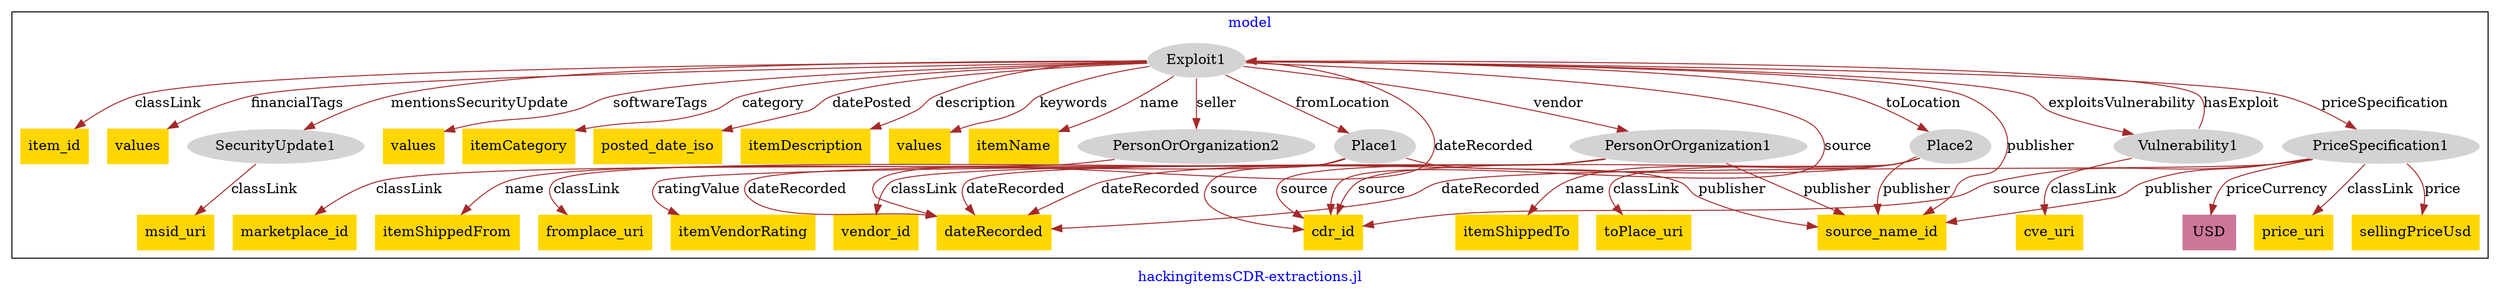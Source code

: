 digraph n0 {
fontcolor="blue"
remincross="true"
label="hackingitemsCDR-extractions.jl"
subgraph cluster {
label="model"
n2[style="filled",color="white",fillcolor="lightgray",label="Exploit1"];
n3[shape="plaintext",style="filled",fillcolor="gold",label="item_id"];
n4[shape="plaintext",style="filled",fillcolor="gold",label="values"];
n5[style="filled",color="white",fillcolor="lightgray",label="SecurityUpdate1"];
n6[shape="plaintext",style="filled",fillcolor="gold",label="values"];
n7[shape="plaintext",style="filled",fillcolor="gold",label="itemCategory"];
n8[shape="plaintext",style="filled",fillcolor="gold",label="posted_date_iso"];
n9[shape="plaintext",style="filled",fillcolor="gold",label="itemDescription"];
n10[shape="plaintext",style="filled",fillcolor="gold",label="values"];
n11[shape="plaintext",style="filled",fillcolor="gold",label="itemName"];
n12[style="filled",color="white",fillcolor="lightgray",label="PersonOrOrganization1"];
n13[shape="plaintext",style="filled",fillcolor="gold",label="vendor_id"];
n14[shape="plaintext",style="filled",fillcolor="gold",label="dateRecorded"];
n15[shape="plaintext",style="filled",fillcolor="gold",label="itemVendorRating"];
n16[style="filled",color="white",fillcolor="lightgray",label="PersonOrOrganization2"];
n17[shape="plaintext",style="filled",fillcolor="gold",label="marketplace_id"];
n18[shape="plaintext",style="filled",fillcolor="gold",label="msid_uri"];
n19[style="filled",color="white",fillcolor="lightgray",label="Vulnerability1"];
n20[shape="plaintext",style="filled",fillcolor="gold",label="cve_uri"];
n21[style="filled",color="white",fillcolor="lightgray",label="Place1"];
n22[shape="plaintext",style="filled",fillcolor="gold",label="fromplace_uri"];
n23[shape="plaintext",style="filled",fillcolor="gold",label="itemShippedFrom"];
n24[style="filled",color="white",fillcolor="lightgray",label="Place2"];
n25[shape="plaintext",style="filled",fillcolor="gold",label="toPlace_uri"];
n26[shape="plaintext",style="filled",fillcolor="gold",label="itemShippedTo"];
n27[style="filled",color="white",fillcolor="lightgray",label="PriceSpecification1"];
n28[shape="plaintext",style="filled",fillcolor="gold",label="price_uri"];
n29[shape="plaintext",style="filled",fillcolor="gold",label="sellingPriceUsd"];
n30[shape="plaintext",style="filled",fillcolor="#CC7799",label="USD"];
n31[shape="plaintext",style="filled",fillcolor="gold",label="cdr_id"];
n32[shape="plaintext",style="filled",fillcolor="gold",label="source_name_id"];
}
n2 -> n3[color="brown",fontcolor="black",label="classLink"]
n2 -> n4[color="brown",fontcolor="black",label="financialTags"]
n2 -> n5[color="brown",fontcolor="black",label="mentionsSecurityUpdate"]
n2 -> n6[color="brown",fontcolor="black",label="softwareTags"]
n2 -> n7[color="brown",fontcolor="black",label="category"]
n2 -> n8[color="brown",fontcolor="black",label="datePosted"]
n2 -> n9[color="brown",fontcolor="black",label="description"]
n2 -> n10[color="brown",fontcolor="black",label="keywords"]
n2 -> n11[color="brown",fontcolor="black",label="name"]
n12 -> n13[color="brown",fontcolor="black",label="classLink"]
n12 -> n14[color="brown",fontcolor="black",label="dateRecorded"]
n12 -> n15[color="brown",fontcolor="black",label="ratingValue"]
n16 -> n17[color="brown",fontcolor="black",label="classLink"]
n5 -> n18[color="brown",fontcolor="black",label="classLink"]
n19 -> n20[color="brown",fontcolor="black",label="classLink"]
n21 -> n22[color="brown",fontcolor="black",label="classLink"]
n21 -> n14[color="brown",fontcolor="black",label="dateRecorded"]
n21 -> n23[color="brown",fontcolor="black",label="name"]
n24 -> n25[color="brown",fontcolor="black",label="classLink"]
n24 -> n14[color="brown",fontcolor="black",label="dateRecorded"]
n24 -> n26[color="brown",fontcolor="black",label="name"]
n27 -> n28[color="brown",fontcolor="black",label="classLink"]
n27 -> n14[color="brown",fontcolor="black",label="dateRecorded"]
n27 -> n29[color="brown",fontcolor="black",label="price"]
n27 -> n30[color="brown",fontcolor="black",label="priceCurrency"]
n2 -> n27[color="brown",fontcolor="black",label="priceSpecification"]
n2 -> n24[color="brown",fontcolor="black",label="toLocation"]
n2 -> n14[color="brown",fontcolor="black",label="dateRecorded"]
n12 -> n31[color="brown",fontcolor="black",label="source"]
n2 -> n21[color="brown",fontcolor="black",label="fromLocation"]
n19 -> n2[color="brown",fontcolor="black",label="hasExploit"]
n2 -> n19[color="brown",fontcolor="black",label="exploitsVulnerability"]
n12 -> n32[color="brown",fontcolor="black",label="publisher"]
n2 -> n16[color="brown",fontcolor="black",label="seller"]
n2 -> n31[color="brown",fontcolor="black",label="source"]
n24 -> n31[color="brown",fontcolor="black",label="source"]
n24 -> n32[color="brown",fontcolor="black",label="publisher"]
n2 -> n12[color="brown",fontcolor="black",label="vendor"]
n27 -> n32[color="brown",fontcolor="black",label="publisher"]
n21 -> n32[color="brown",fontcolor="black",label="publisher"]
n27 -> n31[color="brown",fontcolor="black",label="source"]
n21 -> n31[color="brown",fontcolor="black",label="source"]
n2 -> n32[color="brown",fontcolor="black",label="publisher"]
}
